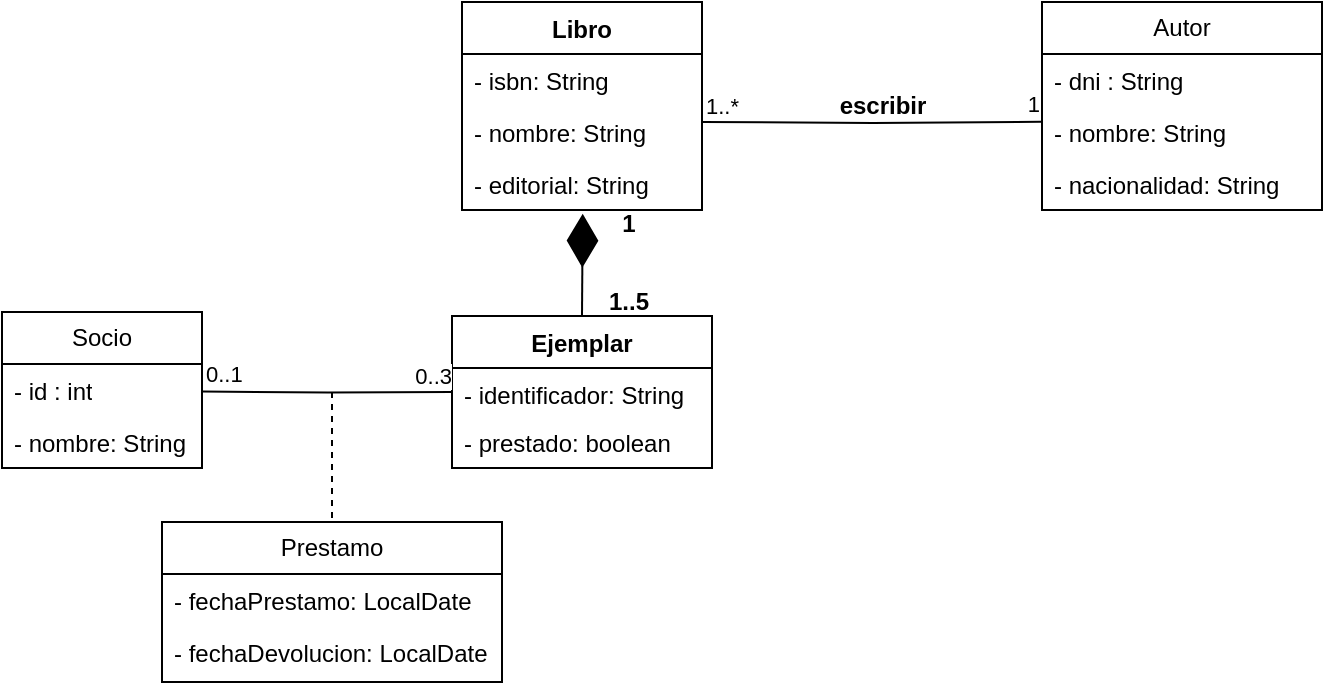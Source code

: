 <mxfile version="21.6.1" type="device">
  <diagram name="Página-1" id="QNsislwgXs8uBAMColSV">
    <mxGraphModel dx="915" dy="533" grid="1" gridSize="10" guides="1" tooltips="1" connect="1" arrows="1" fold="1" page="1" pageScale="1" pageWidth="1169" pageHeight="827" math="0" shadow="0">
      <root>
        <mxCell id="0" />
        <mxCell id="1" parent="0" />
        <mxCell id="BZIdUxYcihAWGLLSbOUl-7" value="Libro" style="swimlane;fontStyle=1;align=center;verticalAlign=top;childLayout=stackLayout;horizontal=1;startSize=26;horizontalStack=0;resizeParent=1;resizeParentMax=0;resizeLast=0;collapsible=1;marginBottom=0;whiteSpace=wrap;html=1;" vertex="1" parent="1">
          <mxGeometry x="520" y="180" width="120" height="104" as="geometry" />
        </mxCell>
        <mxCell id="BZIdUxYcihAWGLLSbOUl-8" value="- isbn: String" style="text;strokeColor=none;fillColor=none;align=left;verticalAlign=top;spacingLeft=4;spacingRight=4;overflow=hidden;rotatable=0;points=[[0,0.5],[1,0.5]];portConstraint=eastwest;whiteSpace=wrap;html=1;" vertex="1" parent="BZIdUxYcihAWGLLSbOUl-7">
          <mxGeometry y="26" width="120" height="26" as="geometry" />
        </mxCell>
        <mxCell id="BZIdUxYcihAWGLLSbOUl-12" value="- nombre: String" style="text;strokeColor=none;fillColor=none;align=left;verticalAlign=top;spacingLeft=4;spacingRight=4;overflow=hidden;rotatable=0;points=[[0,0.5],[1,0.5]];portConstraint=eastwest;whiteSpace=wrap;html=1;" vertex="1" parent="BZIdUxYcihAWGLLSbOUl-7">
          <mxGeometry y="52" width="120" height="26" as="geometry" />
        </mxCell>
        <mxCell id="BZIdUxYcihAWGLLSbOUl-11" value="- editorial: String" style="text;strokeColor=none;fillColor=none;align=left;verticalAlign=top;spacingLeft=4;spacingRight=4;overflow=hidden;rotatable=0;points=[[0,0.5],[1,0.5]];portConstraint=eastwest;whiteSpace=wrap;html=1;" vertex="1" parent="BZIdUxYcihAWGLLSbOUl-7">
          <mxGeometry y="78" width="120" height="26" as="geometry" />
        </mxCell>
        <mxCell id="BZIdUxYcihAWGLLSbOUl-14" value="Ejemplar" style="swimlane;fontStyle=1;align=center;verticalAlign=top;childLayout=stackLayout;horizontal=1;startSize=26;horizontalStack=0;resizeParent=1;resizeParentMax=0;resizeLast=0;collapsible=1;marginBottom=0;whiteSpace=wrap;html=1;" vertex="1" parent="1">
          <mxGeometry x="515" y="337" width="130" height="76" as="geometry" />
        </mxCell>
        <mxCell id="BZIdUxYcihAWGLLSbOUl-15" value="- identificador: String" style="text;strokeColor=none;fillColor=none;align=left;verticalAlign=top;spacingLeft=4;spacingRight=4;overflow=hidden;rotatable=0;points=[[0,0.5],[1,0.5]];portConstraint=eastwest;whiteSpace=wrap;html=1;" vertex="1" parent="BZIdUxYcihAWGLLSbOUl-14">
          <mxGeometry y="26" width="130" height="24" as="geometry" />
        </mxCell>
        <mxCell id="BZIdUxYcihAWGLLSbOUl-16" value="- prestado: boolean" style="text;strokeColor=none;fillColor=none;align=left;verticalAlign=top;spacingLeft=4;spacingRight=4;overflow=hidden;rotatable=0;points=[[0,0.5],[1,0.5]];portConstraint=eastwest;whiteSpace=wrap;html=1;" vertex="1" parent="BZIdUxYcihAWGLLSbOUl-14">
          <mxGeometry y="50" width="130" height="26" as="geometry" />
        </mxCell>
        <mxCell id="BZIdUxYcihAWGLLSbOUl-19" value="Autor" style="swimlane;fontStyle=0;childLayout=stackLayout;horizontal=1;startSize=26;fillColor=none;horizontalStack=0;resizeParent=1;resizeParentMax=0;resizeLast=0;collapsible=1;marginBottom=0;whiteSpace=wrap;html=1;" vertex="1" parent="1">
          <mxGeometry x="810" y="180" width="140" height="104" as="geometry" />
        </mxCell>
        <mxCell id="BZIdUxYcihAWGLLSbOUl-20" value="- dni : String" style="text;strokeColor=none;fillColor=none;align=left;verticalAlign=top;spacingLeft=4;spacingRight=4;overflow=hidden;rotatable=0;points=[[0,0.5],[1,0.5]];portConstraint=eastwest;whiteSpace=wrap;html=1;" vertex="1" parent="BZIdUxYcihAWGLLSbOUl-19">
          <mxGeometry y="26" width="140" height="26" as="geometry" />
        </mxCell>
        <mxCell id="BZIdUxYcihAWGLLSbOUl-21" value="- nombre: String" style="text;strokeColor=none;fillColor=none;align=left;verticalAlign=top;spacingLeft=4;spacingRight=4;overflow=hidden;rotatable=0;points=[[0,0.5],[1,0.5]];portConstraint=eastwest;whiteSpace=wrap;html=1;" vertex="1" parent="BZIdUxYcihAWGLLSbOUl-19">
          <mxGeometry y="52" width="140" height="26" as="geometry" />
        </mxCell>
        <mxCell id="BZIdUxYcihAWGLLSbOUl-22" value="- nacionalidad: String" style="text;strokeColor=none;fillColor=none;align=left;verticalAlign=top;spacingLeft=4;spacingRight=4;overflow=hidden;rotatable=0;points=[[0,0.5],[1,0.5]];portConstraint=eastwest;whiteSpace=wrap;html=1;" vertex="1" parent="BZIdUxYcihAWGLLSbOUl-19">
          <mxGeometry y="78" width="140" height="26" as="geometry" />
        </mxCell>
        <mxCell id="BZIdUxYcihAWGLLSbOUl-23" value="" style="endArrow=diamondThin;endFill=1;endSize=24;html=1;rounded=0;exitX=0.5;exitY=0;exitDx=0;exitDy=0;entryX=0.008;entryY=-0.015;entryDx=0;entryDy=0;entryPerimeter=0;" edge="1" parent="1" source="BZIdUxYcihAWGLLSbOUl-14" target="BZIdUxYcihAWGLLSbOUl-25">
          <mxGeometry width="160" relative="1" as="geometry">
            <mxPoint x="585" y="310" as="sourcePoint" />
            <mxPoint x="580" y="280" as="targetPoint" />
          </mxGeometry>
        </mxCell>
        <mxCell id="BZIdUxYcihAWGLLSbOUl-25" value="1" style="text;align=center;fontStyle=1;verticalAlign=middle;spacingLeft=3;spacingRight=3;strokeColor=none;rotatable=0;points=[[0,0.5],[1,0.5]];portConstraint=eastwest;html=1;" vertex="1" parent="1">
          <mxGeometry x="580" y="286" width="45" height="10" as="geometry" />
        </mxCell>
        <mxCell id="BZIdUxYcihAWGLLSbOUl-26" value="1..5" style="text;align=center;fontStyle=1;verticalAlign=middle;spacingLeft=3;spacingRight=3;strokeColor=none;rotatable=0;points=[[0,0.5],[1,0.5]];portConstraint=eastwest;html=1;" vertex="1" parent="1">
          <mxGeometry x="580" y="325" width="45" height="10" as="geometry" />
        </mxCell>
        <mxCell id="BZIdUxYcihAWGLLSbOUl-27" value="" style="endArrow=none;html=1;edgeStyle=orthogonalEdgeStyle;rounded=0;entryX=-0.003;entryY=0.303;entryDx=0;entryDy=0;entryPerimeter=0;" edge="1" parent="1" target="BZIdUxYcihAWGLLSbOUl-21">
          <mxGeometry relative="1" as="geometry">
            <mxPoint x="640" y="240" as="sourcePoint" />
            <mxPoint x="800" y="240" as="targetPoint" />
          </mxGeometry>
        </mxCell>
        <mxCell id="BZIdUxYcihAWGLLSbOUl-28" value="1..*" style="edgeLabel;resizable=0;html=1;align=left;verticalAlign=bottom;" connectable="0" vertex="1" parent="BZIdUxYcihAWGLLSbOUl-27">
          <mxGeometry x="-1" relative="1" as="geometry" />
        </mxCell>
        <mxCell id="BZIdUxYcihAWGLLSbOUl-29" value="1" style="edgeLabel;resizable=0;html=1;align=right;verticalAlign=bottom;" connectable="0" vertex="1" parent="BZIdUxYcihAWGLLSbOUl-27">
          <mxGeometry x="1" relative="1" as="geometry" />
        </mxCell>
        <mxCell id="BZIdUxYcihAWGLLSbOUl-30" value="escribir" style="text;align=center;fontStyle=1;verticalAlign=middle;spacingLeft=3;spacingRight=3;strokeColor=none;rotatable=0;points=[[0,0.5],[1,0.5]];portConstraint=eastwest;html=1;" vertex="1" parent="1">
          <mxGeometry x="690" y="219" width="80" height="26" as="geometry" />
        </mxCell>
        <mxCell id="BZIdUxYcihAWGLLSbOUl-32" value="Socio" style="swimlane;fontStyle=0;childLayout=stackLayout;horizontal=1;startSize=26;fillColor=none;horizontalStack=0;resizeParent=1;resizeParentMax=0;resizeLast=0;collapsible=1;marginBottom=0;whiteSpace=wrap;html=1;" vertex="1" parent="1">
          <mxGeometry x="290" y="335" width="100" height="78" as="geometry" />
        </mxCell>
        <mxCell id="BZIdUxYcihAWGLLSbOUl-33" value="- id : int" style="text;strokeColor=none;fillColor=none;align=left;verticalAlign=top;spacingLeft=4;spacingRight=4;overflow=hidden;rotatable=0;points=[[0,0.5],[1,0.5]];portConstraint=eastwest;whiteSpace=wrap;html=1;" vertex="1" parent="BZIdUxYcihAWGLLSbOUl-32">
          <mxGeometry y="26" width="100" height="26" as="geometry" />
        </mxCell>
        <mxCell id="BZIdUxYcihAWGLLSbOUl-34" value="- nombre: String" style="text;strokeColor=none;fillColor=none;align=left;verticalAlign=top;spacingLeft=4;spacingRight=4;overflow=hidden;rotatable=0;points=[[0,0.5],[1,0.5]];portConstraint=eastwest;whiteSpace=wrap;html=1;" vertex="1" parent="BZIdUxYcihAWGLLSbOUl-32">
          <mxGeometry y="52" width="100" height="26" as="geometry" />
        </mxCell>
        <mxCell id="BZIdUxYcihAWGLLSbOUl-36" value="" style="endArrow=none;html=1;edgeStyle=orthogonalEdgeStyle;rounded=0;entryX=0;entryY=0.5;entryDx=0;entryDy=0;" edge="1" parent="1" target="BZIdUxYcihAWGLLSbOUl-14">
          <mxGeometry relative="1" as="geometry">
            <mxPoint x="390" y="374.76" as="sourcePoint" />
            <mxPoint x="510" y="375" as="targetPoint" />
          </mxGeometry>
        </mxCell>
        <mxCell id="BZIdUxYcihAWGLLSbOUl-37" value="0..1" style="edgeLabel;resizable=0;html=1;align=left;verticalAlign=bottom;" connectable="0" vertex="1" parent="BZIdUxYcihAWGLLSbOUl-36">
          <mxGeometry x="-1" relative="1" as="geometry" />
        </mxCell>
        <mxCell id="BZIdUxYcihAWGLLSbOUl-38" value="0..3" style="edgeLabel;resizable=0;html=1;align=right;verticalAlign=bottom;" connectable="0" vertex="1" parent="BZIdUxYcihAWGLLSbOUl-36">
          <mxGeometry x="1" relative="1" as="geometry" />
        </mxCell>
        <mxCell id="BZIdUxYcihAWGLLSbOUl-40" value="Prestamo" style="swimlane;fontStyle=0;childLayout=stackLayout;horizontal=1;startSize=26;fillColor=none;horizontalStack=0;resizeParent=1;resizeParentMax=0;resizeLast=0;collapsible=1;marginBottom=0;whiteSpace=wrap;html=1;" vertex="1" parent="1">
          <mxGeometry x="370" y="440" width="170" height="80" as="geometry" />
        </mxCell>
        <mxCell id="BZIdUxYcihAWGLLSbOUl-41" value="- fechaPrestamo: LocalDate" style="text;strokeColor=none;fillColor=none;align=left;verticalAlign=top;spacingLeft=4;spacingRight=4;overflow=hidden;rotatable=0;points=[[0,0.5],[1,0.5]];portConstraint=eastwest;whiteSpace=wrap;html=1;" vertex="1" parent="BZIdUxYcihAWGLLSbOUl-40">
          <mxGeometry y="26" width="170" height="26" as="geometry" />
        </mxCell>
        <mxCell id="BZIdUxYcihAWGLLSbOUl-42" value="- fechaDevolucion: LocalDate" style="text;strokeColor=none;fillColor=none;align=left;verticalAlign=top;spacingLeft=4;spacingRight=4;overflow=hidden;rotatable=0;points=[[0,0.5],[1,0.5]];portConstraint=eastwest;whiteSpace=wrap;html=1;" vertex="1" parent="BZIdUxYcihAWGLLSbOUl-40">
          <mxGeometry y="52" width="170" height="28" as="geometry" />
        </mxCell>
        <mxCell id="BZIdUxYcihAWGLLSbOUl-43" value="" style="endArrow=none;dashed=1;html=1;rounded=0;" edge="1" parent="1">
          <mxGeometry width="50" height="50" relative="1" as="geometry">
            <mxPoint x="455" y="375" as="sourcePoint" />
            <mxPoint x="455" y="440" as="targetPoint" />
          </mxGeometry>
        </mxCell>
      </root>
    </mxGraphModel>
  </diagram>
</mxfile>
